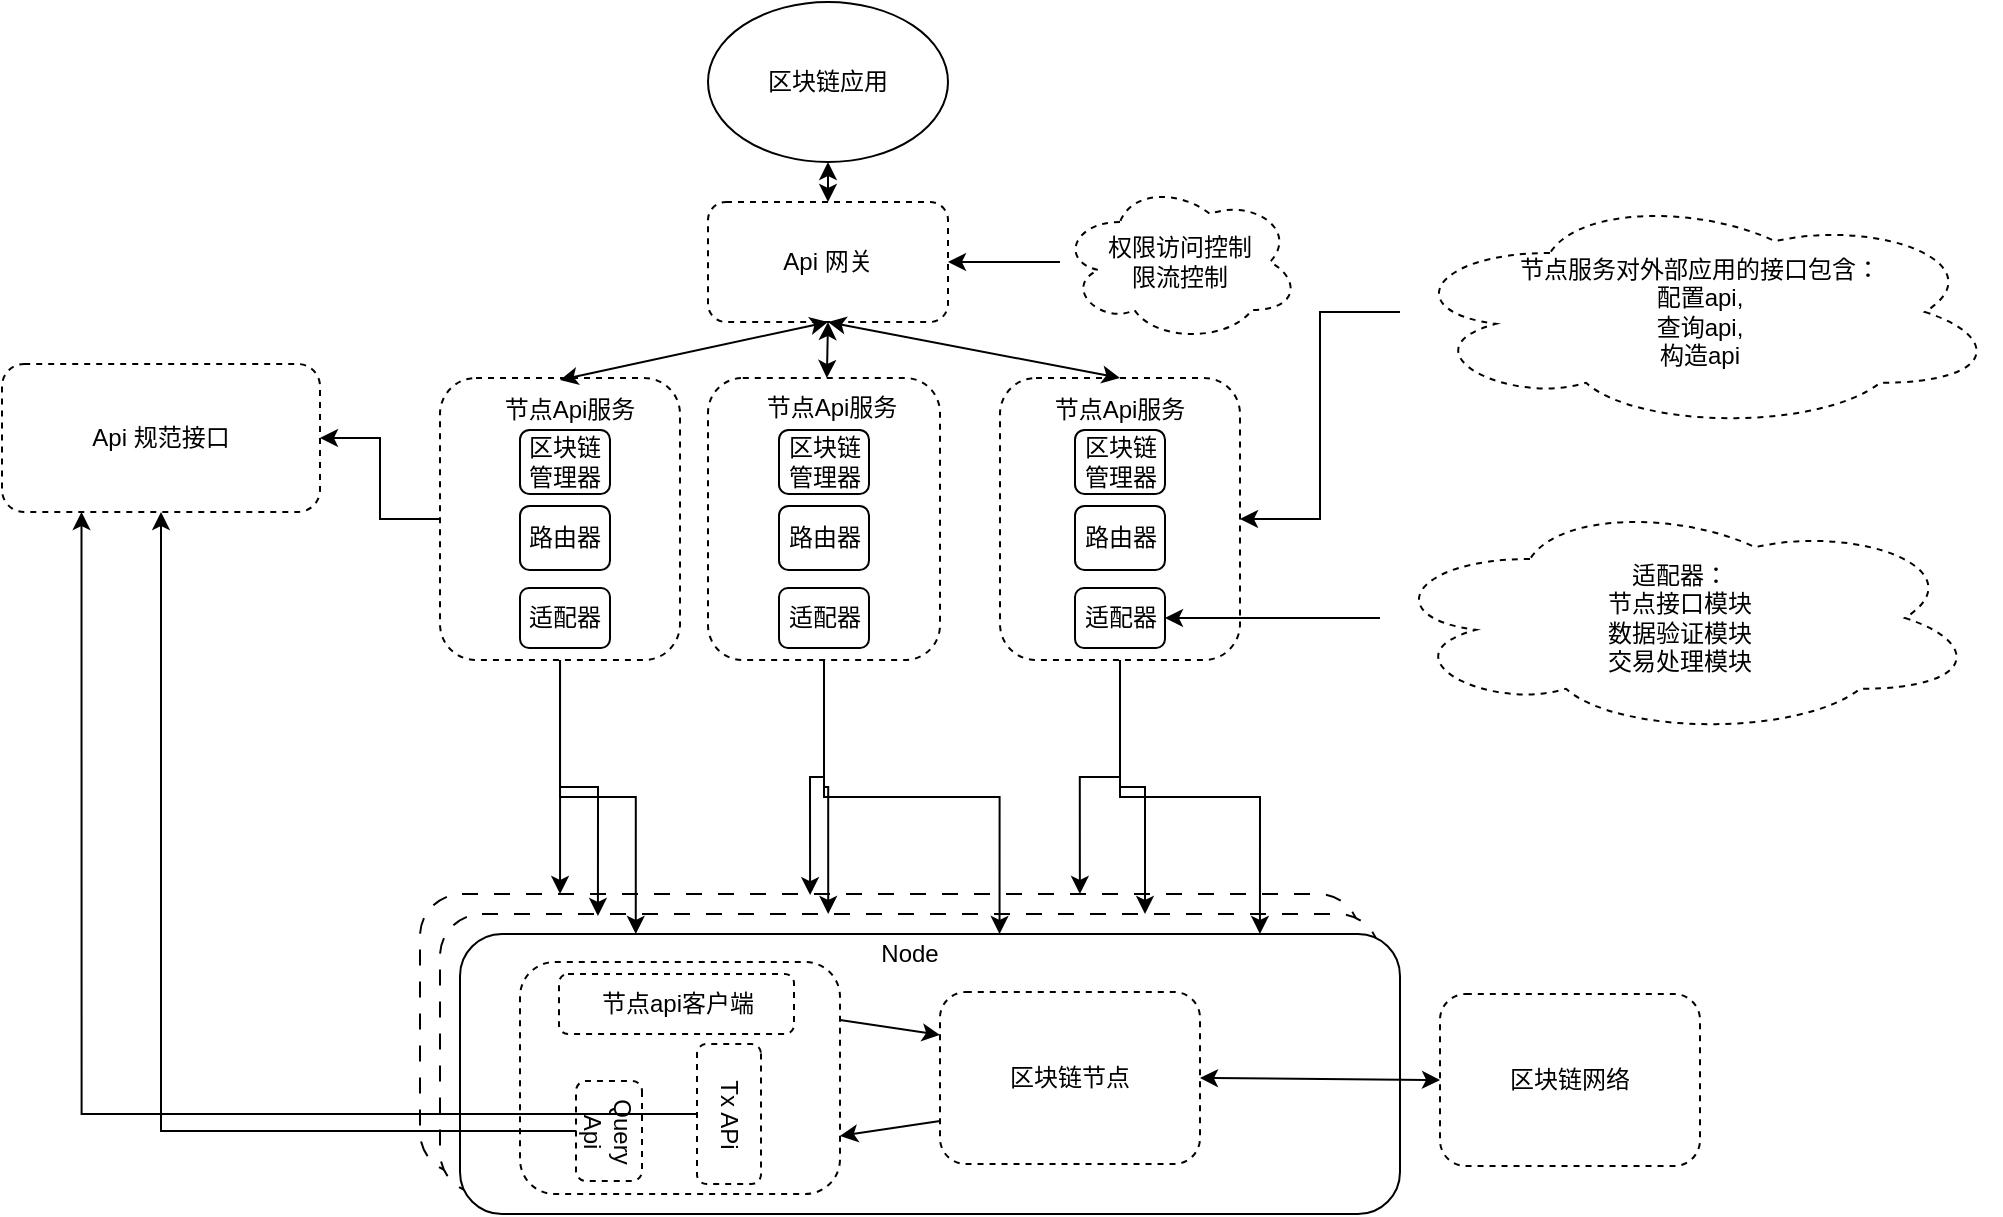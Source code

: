 <mxfile version="20.8.21" type="github">
  <diagram name="第 1 页" id="17EgV2_MKky6RjYFEmGf">
    <mxGraphModel dx="1494" dy="776" grid="1" gridSize="10" guides="1" tooltips="1" connect="1" arrows="1" fold="1" page="1" pageScale="1" pageWidth="827" pageHeight="1169" math="0" shadow="0">
      <root>
        <mxCell id="0" />
        <mxCell id="1" parent="0" />
        <mxCell id="GQzpuYuDoWvNrVL3nzEa-1" value="区块链应用" style="ellipse;whiteSpace=wrap;html=1;" parent="1" vertex="1">
          <mxGeometry x="354" y="71" width="120" height="80" as="geometry" />
        </mxCell>
        <mxCell id="GQzpuYuDoWvNrVL3nzEa-2" value="" style="rounded=1;whiteSpace=wrap;html=1;dashed=1;dashPattern=8 8;" parent="1" vertex="1">
          <mxGeometry x="210" y="517" width="470" height="140" as="geometry" />
        </mxCell>
        <mxCell id="GQzpuYuDoWvNrVL3nzEa-4" value="" style="rounded=1;whiteSpace=wrap;html=1;dashed=1;dashPattern=8 8;" parent="1" vertex="1">
          <mxGeometry x="220" y="527" width="470" height="140" as="geometry" />
        </mxCell>
        <mxCell id="GQzpuYuDoWvNrVL3nzEa-5" value="" style="rounded=1;whiteSpace=wrap;html=1;" parent="1" vertex="1">
          <mxGeometry x="230" y="537" width="470" height="140" as="geometry" />
        </mxCell>
        <mxCell id="GQzpuYuDoWvNrVL3nzEa-6" value="Node" style="text;strokeColor=none;align=center;fillColor=none;html=1;verticalAlign=middle;whiteSpace=wrap;rounded=0;" parent="1" vertex="1">
          <mxGeometry x="425" y="532" width="60" height="30" as="geometry" />
        </mxCell>
        <mxCell id="GQzpuYuDoWvNrVL3nzEa-7" value="Api 规范接口" style="rounded=1;whiteSpace=wrap;html=1;dashed=1;" parent="1" vertex="1">
          <mxGeometry x="1" y="252" width="159" height="74" as="geometry" />
        </mxCell>
        <mxCell id="GQzpuYuDoWvNrVL3nzEa-8" value="" style="rounded=1;whiteSpace=wrap;html=1;dashed=1;" parent="1" vertex="1">
          <mxGeometry x="260" y="551" width="160" height="116" as="geometry" />
        </mxCell>
        <mxCell id="GQzpuYuDoWvNrVL3nzEa-9" value="节点api客户端" style="rounded=1;whiteSpace=wrap;html=1;dashed=1;" parent="1" vertex="1">
          <mxGeometry x="279.5" y="557" width="117.5" height="30" as="geometry" />
        </mxCell>
        <mxCell id="GQzpuYuDoWvNrVL3nzEa-12" style="edgeStyle=orthogonalEdgeStyle;rounded=0;orthogonalLoop=1;jettySize=auto;html=1;" parent="1" source="GQzpuYuDoWvNrVL3nzEa-10" target="GQzpuYuDoWvNrVL3nzEa-7" edge="1">
          <mxGeometry relative="1" as="geometry" />
        </mxCell>
        <mxCell id="GQzpuYuDoWvNrVL3nzEa-10" value="Query Api" style="rounded=1;whiteSpace=wrap;html=1;dashed=1;rotation=90;" parent="1" vertex="1">
          <mxGeometry x="279.5" y="619" width="50" height="33" as="geometry" />
        </mxCell>
        <mxCell id="f9g2CgTs31rNYREbiNiR-1" style="edgeStyle=orthogonalEdgeStyle;rounded=0;orthogonalLoop=1;jettySize=auto;html=1;entryX=0.25;entryY=1;entryDx=0;entryDy=0;" parent="1" source="GQzpuYuDoWvNrVL3nzEa-11" target="GQzpuYuDoWvNrVL3nzEa-7" edge="1">
          <mxGeometry relative="1" as="geometry" />
        </mxCell>
        <mxCell id="GQzpuYuDoWvNrVL3nzEa-11" value="Tx APi" style="rounded=1;whiteSpace=wrap;html=1;dashed=1;rotation=90;" parent="1" vertex="1">
          <mxGeometry x="329.5" y="611" width="70" height="32" as="geometry" />
        </mxCell>
        <mxCell id="GQzpuYuDoWvNrVL3nzEa-14" value="区块链节点" style="rounded=1;whiteSpace=wrap;html=1;dashed=1;" parent="1" vertex="1">
          <mxGeometry x="470" y="566" width="130" height="86" as="geometry" />
        </mxCell>
        <mxCell id="GQzpuYuDoWvNrVL3nzEa-15" value="区块链网络" style="rounded=1;whiteSpace=wrap;html=1;dashed=1;" parent="1" vertex="1">
          <mxGeometry x="720" y="567" width="130" height="86" as="geometry" />
        </mxCell>
        <mxCell id="GQzpuYuDoWvNrVL3nzEa-16" value="" style="endArrow=classic;html=1;rounded=0;entryX=0;entryY=0.25;entryDx=0;entryDy=0;exitX=1;exitY=0.25;exitDx=0;exitDy=0;" parent="1" source="GQzpuYuDoWvNrVL3nzEa-8" target="GQzpuYuDoWvNrVL3nzEa-14" edge="1">
          <mxGeometry width="50" height="50" relative="1" as="geometry">
            <mxPoint x="430" y="587" as="sourcePoint" />
            <mxPoint x="440" y="547" as="targetPoint" />
          </mxGeometry>
        </mxCell>
        <mxCell id="GQzpuYuDoWvNrVL3nzEa-17" value="" style="endArrow=classic;html=1;rounded=0;entryX=1;entryY=0.75;entryDx=0;entryDy=0;exitX=0;exitY=0.75;exitDx=0;exitDy=0;" parent="1" source="GQzpuYuDoWvNrVL3nzEa-14" target="GQzpuYuDoWvNrVL3nzEa-8" edge="1">
          <mxGeometry width="50" height="50" relative="1" as="geometry">
            <mxPoint x="360" y="677" as="sourcePoint" />
            <mxPoint x="410" y="627" as="targetPoint" />
          </mxGeometry>
        </mxCell>
        <mxCell id="GQzpuYuDoWvNrVL3nzEa-18" value="" style="endArrow=classic;startArrow=classic;html=1;rounded=0;entryX=0;entryY=0.5;entryDx=0;entryDy=0;exitX=1;exitY=0.5;exitDx=0;exitDy=0;" parent="1" source="GQzpuYuDoWvNrVL3nzEa-14" target="GQzpuYuDoWvNrVL3nzEa-15" edge="1">
          <mxGeometry width="50" height="50" relative="1" as="geometry">
            <mxPoint x="550" y="767" as="sourcePoint" />
            <mxPoint x="600" y="717" as="targetPoint" />
          </mxGeometry>
        </mxCell>
        <mxCell id="GQzpuYuDoWvNrVL3nzEa-26" style="edgeStyle=orthogonalEdgeStyle;rounded=0;orthogonalLoop=1;jettySize=auto;html=1;entryX=0.149;entryY=0;entryDx=0;entryDy=0;entryPerimeter=0;" parent="1" source="GQzpuYuDoWvNrVL3nzEa-20" edge="1" target="GQzpuYuDoWvNrVL3nzEa-2">
          <mxGeometry relative="1" as="geometry">
            <mxPoint x="280" y="370" as="targetPoint" />
          </mxGeometry>
        </mxCell>
        <mxCell id="f9g2CgTs31rNYREbiNiR-5" style="edgeStyle=orthogonalEdgeStyle;rounded=0;orthogonalLoop=1;jettySize=auto;html=1;entryX=1;entryY=0.5;entryDx=0;entryDy=0;" parent="1" source="GQzpuYuDoWvNrVL3nzEa-20" target="GQzpuYuDoWvNrVL3nzEa-7" edge="1">
          <mxGeometry relative="1" as="geometry" />
        </mxCell>
        <mxCell id="_Coldi3vWd-6iwGJ4thc-1" style="edgeStyle=orthogonalEdgeStyle;rounded=0;orthogonalLoop=1;jettySize=auto;html=1;entryX=0.168;entryY=0.007;entryDx=0;entryDy=0;entryPerimeter=0;" edge="1" parent="1" source="GQzpuYuDoWvNrVL3nzEa-20" target="GQzpuYuDoWvNrVL3nzEa-4">
          <mxGeometry relative="1" as="geometry" />
        </mxCell>
        <mxCell id="_Coldi3vWd-6iwGJ4thc-2" style="edgeStyle=orthogonalEdgeStyle;rounded=0;orthogonalLoop=1;jettySize=auto;html=1;entryX=0.187;entryY=0;entryDx=0;entryDy=0;entryPerimeter=0;" edge="1" parent="1" source="GQzpuYuDoWvNrVL3nzEa-20" target="GQzpuYuDoWvNrVL3nzEa-5">
          <mxGeometry relative="1" as="geometry" />
        </mxCell>
        <mxCell id="GQzpuYuDoWvNrVL3nzEa-20" value="" style="rounded=1;whiteSpace=wrap;html=1;dashed=1;" parent="1" vertex="1">
          <mxGeometry x="220" y="259" width="120" height="141" as="geometry" />
        </mxCell>
        <mxCell id="GQzpuYuDoWvNrVL3nzEa-28" style="edgeStyle=orthogonalEdgeStyle;rounded=0;orthogonalLoop=1;jettySize=auto;html=1;exitX=0.5;exitY=1;exitDx=0;exitDy=0;entryX=0.415;entryY=0.004;entryDx=0;entryDy=0;entryPerimeter=0;" parent="1" source="GQzpuYuDoWvNrVL3nzEa-21" target="GQzpuYuDoWvNrVL3nzEa-2" edge="1">
          <mxGeometry relative="1" as="geometry" />
        </mxCell>
        <mxCell id="GQzpuYuDoWvNrVL3nzEa-29" style="edgeStyle=orthogonalEdgeStyle;rounded=0;orthogonalLoop=1;jettySize=auto;html=1;entryX=0.413;entryY=0;entryDx=0;entryDy=0;entryPerimeter=0;" parent="1" source="GQzpuYuDoWvNrVL3nzEa-21" target="GQzpuYuDoWvNrVL3nzEa-4" edge="1">
          <mxGeometry relative="1" as="geometry" />
        </mxCell>
        <mxCell id="GQzpuYuDoWvNrVL3nzEa-30" style="edgeStyle=orthogonalEdgeStyle;rounded=0;orthogonalLoop=1;jettySize=auto;html=1;entryX=0.574;entryY=0;entryDx=0;entryDy=0;entryPerimeter=0;" parent="1" source="GQzpuYuDoWvNrVL3nzEa-21" target="GQzpuYuDoWvNrVL3nzEa-5" edge="1">
          <mxGeometry relative="1" as="geometry" />
        </mxCell>
        <mxCell id="GQzpuYuDoWvNrVL3nzEa-21" value="" style="rounded=1;whiteSpace=wrap;html=1;dashed=1;" parent="1" vertex="1">
          <mxGeometry x="354" y="259" width="116" height="141" as="geometry" />
        </mxCell>
        <mxCell id="GQzpuYuDoWvNrVL3nzEa-31" style="edgeStyle=orthogonalEdgeStyle;rounded=0;orthogonalLoop=1;jettySize=auto;html=1;exitX=0.5;exitY=1;exitDx=0;exitDy=0;entryX=0.702;entryY=0;entryDx=0;entryDy=0;entryPerimeter=0;" parent="1" source="GQzpuYuDoWvNrVL3nzEa-22" target="GQzpuYuDoWvNrVL3nzEa-2" edge="1">
          <mxGeometry relative="1" as="geometry" />
        </mxCell>
        <mxCell id="GQzpuYuDoWvNrVL3nzEa-32" style="edgeStyle=orthogonalEdgeStyle;rounded=0;orthogonalLoop=1;jettySize=auto;html=1;entryX=0.75;entryY=0;entryDx=0;entryDy=0;" parent="1" source="GQzpuYuDoWvNrVL3nzEa-22" target="GQzpuYuDoWvNrVL3nzEa-4" edge="1">
          <mxGeometry relative="1" as="geometry" />
        </mxCell>
        <mxCell id="GQzpuYuDoWvNrVL3nzEa-33" style="edgeStyle=orthogonalEdgeStyle;rounded=0;orthogonalLoop=1;jettySize=auto;html=1;entryX=0.851;entryY=0;entryDx=0;entryDy=0;entryPerimeter=0;" parent="1" source="GQzpuYuDoWvNrVL3nzEa-22" target="GQzpuYuDoWvNrVL3nzEa-5" edge="1">
          <mxGeometry relative="1" as="geometry" />
        </mxCell>
        <mxCell id="GQzpuYuDoWvNrVL3nzEa-22" value="" style="rounded=1;whiteSpace=wrap;html=1;dashed=1;" parent="1" vertex="1">
          <mxGeometry x="500" y="259" width="120" height="141" as="geometry" />
        </mxCell>
        <mxCell id="GQzpuYuDoWvNrVL3nzEa-23" value="Api 网关" style="rounded=1;whiteSpace=wrap;html=1;dashed=1;" parent="1" vertex="1">
          <mxGeometry x="354" y="171" width="120" height="60" as="geometry" />
        </mxCell>
        <mxCell id="GQzpuYuDoWvNrVL3nzEa-24" value="" style="endArrow=classic;startArrow=classic;html=1;rounded=0;exitX=0.5;exitY=0;exitDx=0;exitDy=0;entryX=0.5;entryY=1;entryDx=0;entryDy=0;" parent="1" source="GQzpuYuDoWvNrVL3nzEa-23" target="GQzpuYuDoWvNrVL3nzEa-1" edge="1">
          <mxGeometry width="50" height="50" relative="1" as="geometry">
            <mxPoint x="370" y="191" as="sourcePoint" />
            <mxPoint x="420" y="141" as="targetPoint" />
          </mxGeometry>
        </mxCell>
        <mxCell id="GQzpuYuDoWvNrVL3nzEa-34" value="" style="endArrow=classic;startArrow=classic;html=1;rounded=0;entryX=0.5;entryY=1;entryDx=0;entryDy=0;" parent="1" target="GQzpuYuDoWvNrVL3nzEa-23" edge="1">
          <mxGeometry width="50" height="50" relative="1" as="geometry">
            <mxPoint x="280" y="260" as="sourcePoint" />
            <mxPoint x="330" y="210" as="targetPoint" />
          </mxGeometry>
        </mxCell>
        <mxCell id="GQzpuYuDoWvNrVL3nzEa-35" value="" style="endArrow=classic;startArrow=classic;html=1;rounded=0;entryX=0.5;entryY=1;entryDx=0;entryDy=0;" parent="1" source="GQzpuYuDoWvNrVL3nzEa-21" target="GQzpuYuDoWvNrVL3nzEa-23" edge="1">
          <mxGeometry width="50" height="50" relative="1" as="geometry">
            <mxPoint x="290" y="270" as="sourcePoint" />
            <mxPoint x="424" y="241" as="targetPoint" />
          </mxGeometry>
        </mxCell>
        <mxCell id="GQzpuYuDoWvNrVL3nzEa-38" value="" style="endArrow=classic;startArrow=classic;html=1;rounded=0;entryX=0.5;entryY=1;entryDx=0;entryDy=0;exitX=0.5;exitY=0;exitDx=0;exitDy=0;" parent="1" source="GQzpuYuDoWvNrVL3nzEa-22" target="GQzpuYuDoWvNrVL3nzEa-23" edge="1">
          <mxGeometry width="50" height="50" relative="1" as="geometry">
            <mxPoint x="290" y="270" as="sourcePoint" />
            <mxPoint x="424" y="241" as="targetPoint" />
          </mxGeometry>
        </mxCell>
        <mxCell id="GQzpuYuDoWvNrVL3nzEa-40" style="edgeStyle=orthogonalEdgeStyle;rounded=0;orthogonalLoop=1;jettySize=auto;html=1;entryX=1;entryY=0.5;entryDx=0;entryDy=0;" parent="1" source="GQzpuYuDoWvNrVL3nzEa-39" target="GQzpuYuDoWvNrVL3nzEa-23" edge="1">
          <mxGeometry relative="1" as="geometry" />
        </mxCell>
        <mxCell id="GQzpuYuDoWvNrVL3nzEa-39" value="权限访问控制&lt;br&gt;限流控制" style="ellipse;shape=cloud;whiteSpace=wrap;html=1;dashed=1;" parent="1" vertex="1">
          <mxGeometry x="530" y="161" width="120" height="80" as="geometry" />
        </mxCell>
        <mxCell id="f9g2CgTs31rNYREbiNiR-3" style="edgeStyle=orthogonalEdgeStyle;rounded=0;orthogonalLoop=1;jettySize=auto;html=1;entryX=1;entryY=0.5;entryDx=0;entryDy=0;" parent="1" source="f9g2CgTs31rNYREbiNiR-2" target="GQzpuYuDoWvNrVL3nzEa-22" edge="1">
          <mxGeometry relative="1" as="geometry" />
        </mxCell>
        <mxCell id="f9g2CgTs31rNYREbiNiR-2" value="节点服务对外部应用的接口包含：&lt;br&gt;配置api,&lt;br&gt;查询api,&lt;br&gt;构造api" style="ellipse;shape=cloud;whiteSpace=wrap;html=1;dashed=1;" parent="1" vertex="1">
          <mxGeometry x="700" y="167" width="300" height="118" as="geometry" />
        </mxCell>
        <mxCell id="_Coldi3vWd-6iwGJ4thc-3" value="节点Api服务" style="text;strokeColor=none;align=center;fillColor=none;html=1;verticalAlign=middle;whiteSpace=wrap;rounded=0;" vertex="1" parent="1">
          <mxGeometry x="525" y="260" width="70" height="30" as="geometry" />
        </mxCell>
        <mxCell id="_Coldi3vWd-6iwGJ4thc-4" value="节点Api服务" style="text;strokeColor=none;align=center;fillColor=none;html=1;verticalAlign=middle;whiteSpace=wrap;rounded=0;" vertex="1" parent="1">
          <mxGeometry x="250" y="260" width="70" height="30" as="geometry" />
        </mxCell>
        <mxCell id="_Coldi3vWd-6iwGJ4thc-5" value="节点Api服务" style="text;strokeColor=none;align=center;fillColor=none;html=1;verticalAlign=middle;whiteSpace=wrap;rounded=0;" vertex="1" parent="1">
          <mxGeometry x="382" y="259" width="68" height="30" as="geometry" />
        </mxCell>
        <mxCell id="_Coldi3vWd-6iwGJ4thc-7" value="适配器" style="rounded=1;whiteSpace=wrap;html=1;" vertex="1" parent="1">
          <mxGeometry x="260" y="364" width="45" height="30" as="geometry" />
        </mxCell>
        <mxCell id="_Coldi3vWd-6iwGJ4thc-8" value="路由器" style="rounded=1;whiteSpace=wrap;html=1;" vertex="1" parent="1">
          <mxGeometry x="260" y="323" width="45" height="32" as="geometry" />
        </mxCell>
        <mxCell id="_Coldi3vWd-6iwGJ4thc-9" value="区块链管理器" style="rounded=1;whiteSpace=wrap;html=1;" vertex="1" parent="1">
          <mxGeometry x="260" y="285" width="45" height="32" as="geometry" />
        </mxCell>
        <mxCell id="_Coldi3vWd-6iwGJ4thc-10" value="区块链管理器" style="rounded=1;whiteSpace=wrap;html=1;" vertex="1" parent="1">
          <mxGeometry x="389.5" y="285" width="45" height="32" as="geometry" />
        </mxCell>
        <mxCell id="_Coldi3vWd-6iwGJ4thc-11" value="区块链管理器" style="rounded=1;whiteSpace=wrap;html=1;" vertex="1" parent="1">
          <mxGeometry x="537.5" y="285" width="45" height="32" as="geometry" />
        </mxCell>
        <mxCell id="_Coldi3vWd-6iwGJ4thc-12" value="路由器" style="rounded=1;whiteSpace=wrap;html=1;" vertex="1" parent="1">
          <mxGeometry x="389.5" y="323" width="45" height="32" as="geometry" />
        </mxCell>
        <mxCell id="_Coldi3vWd-6iwGJ4thc-13" value="路由器" style="rounded=1;whiteSpace=wrap;html=1;" vertex="1" parent="1">
          <mxGeometry x="537.5" y="323" width="45" height="32" as="geometry" />
        </mxCell>
        <mxCell id="_Coldi3vWd-6iwGJ4thc-14" value="适配器" style="rounded=1;whiteSpace=wrap;html=1;" vertex="1" parent="1">
          <mxGeometry x="389.5" y="364" width="45" height="30" as="geometry" />
        </mxCell>
        <mxCell id="_Coldi3vWd-6iwGJ4thc-15" value="适配器" style="rounded=1;whiteSpace=wrap;html=1;" vertex="1" parent="1">
          <mxGeometry x="537.5" y="364" width="45" height="30" as="geometry" />
        </mxCell>
        <mxCell id="_Coldi3vWd-6iwGJ4thc-17" style="edgeStyle=orthogonalEdgeStyle;rounded=0;orthogonalLoop=1;jettySize=auto;html=1;entryX=1;entryY=0.5;entryDx=0;entryDy=0;" edge="1" parent="1" source="_Coldi3vWd-6iwGJ4thc-16" target="_Coldi3vWd-6iwGJ4thc-15">
          <mxGeometry relative="1" as="geometry" />
        </mxCell>
        <mxCell id="_Coldi3vWd-6iwGJ4thc-16" value="适配器：&lt;br&gt;节点接口模块&lt;br&gt;数据验证模块&lt;br&gt;交易处理模块" style="ellipse;shape=cloud;whiteSpace=wrap;html=1;dashed=1;" vertex="1" parent="1">
          <mxGeometry x="690" y="320" width="300" height="118" as="geometry" />
        </mxCell>
      </root>
    </mxGraphModel>
  </diagram>
</mxfile>
